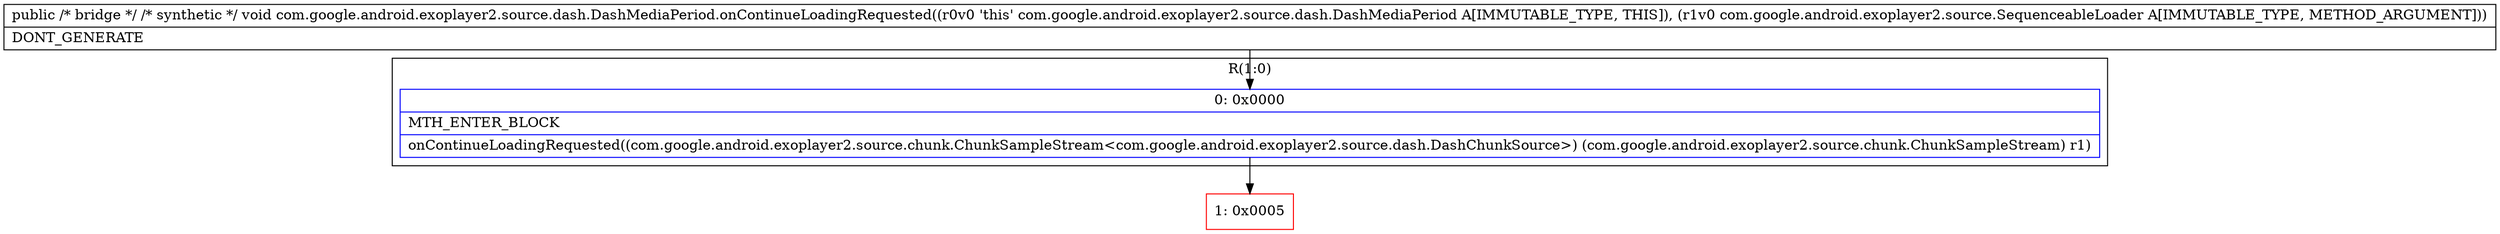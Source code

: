 digraph "CFG forcom.google.android.exoplayer2.source.dash.DashMediaPeriod.onContinueLoadingRequested(Lcom\/google\/android\/exoplayer2\/source\/SequenceableLoader;)V" {
subgraph cluster_Region_886539699 {
label = "R(1:0)";
node [shape=record,color=blue];
Node_0 [shape=record,label="{0\:\ 0x0000|MTH_ENTER_BLOCK\l|onContinueLoadingRequested((com.google.android.exoplayer2.source.chunk.ChunkSampleStream\<com.google.android.exoplayer2.source.dash.DashChunkSource\>) (com.google.android.exoplayer2.source.chunk.ChunkSampleStream) r1)\l}"];
}
Node_1 [shape=record,color=red,label="{1\:\ 0x0005}"];
MethodNode[shape=record,label="{public \/* bridge *\/ \/* synthetic *\/ void com.google.android.exoplayer2.source.dash.DashMediaPeriod.onContinueLoadingRequested((r0v0 'this' com.google.android.exoplayer2.source.dash.DashMediaPeriod A[IMMUTABLE_TYPE, THIS]), (r1v0 com.google.android.exoplayer2.source.SequenceableLoader A[IMMUTABLE_TYPE, METHOD_ARGUMENT]))  | DONT_GENERATE\l}"];
MethodNode -> Node_0;
Node_0 -> Node_1;
}

